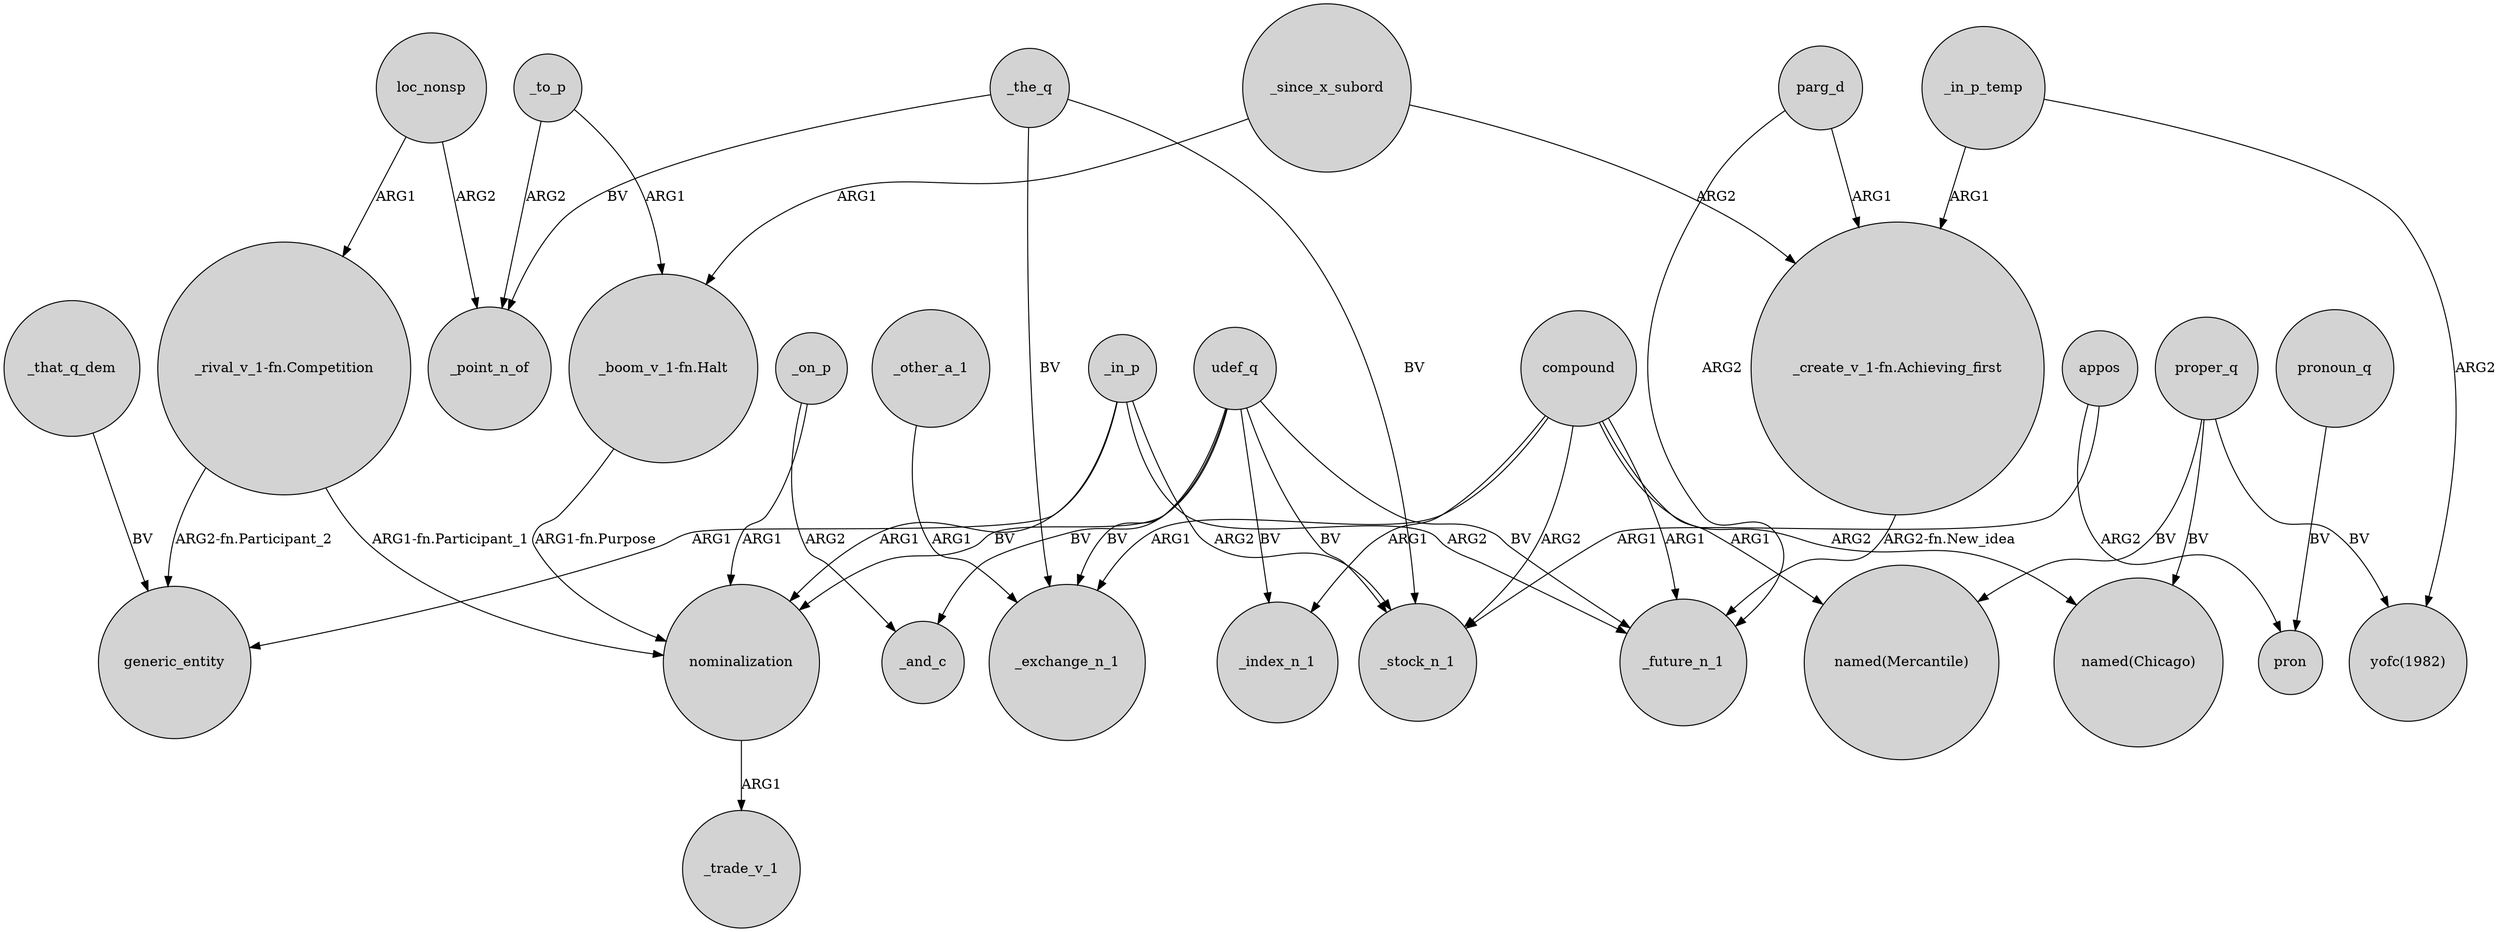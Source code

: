digraph {
	node [shape=circle style=filled]
	_on_p -> nominalization [label=ARG1]
	parg_d -> _future_n_1 [label=ARG2]
	_to_p -> "_boom_v_1-fn.Halt" [label=ARG1]
	_in_p_temp -> "_create_v_1-fn.Achieving_first" [label=ARG1]
	_since_x_subord -> "_create_v_1-fn.Achieving_first" [label=ARG2]
	udef_q -> nominalization [label=BV]
	udef_q -> _exchange_n_1 [label=BV]
	proper_q -> "yofc(1982)" [label=BV]
	_the_q -> _point_n_of [label=BV]
	udef_q -> _index_n_1 [label=BV]
	compound -> _future_n_1 [label=ARG1]
	_in_p_temp -> "yofc(1982)" [label=ARG2]
	udef_q -> _future_n_1 [label=BV]
	udef_q -> _and_c [label=BV]
	_in_p -> generic_entity [label=ARG1]
	compound -> _exchange_n_1 [label=ARG1]
	"_boom_v_1-fn.Halt" -> nominalization [label="ARG1-fn.Purpose"]
	appos -> pron [label=ARG2]
	loc_nonsp -> _point_n_of [label=ARG2]
	pronoun_q -> pron [label=BV]
	_the_q -> _stock_n_1 [label=BV]
	"_rival_v_1-fn.Competition" -> nominalization [label="ARG1-fn.Participant_1"]
	udef_q -> _stock_n_1 [label=BV]
	"_rival_v_1-fn.Competition" -> generic_entity [label="ARG2-fn.Participant_2"]
	_in_p -> _stock_n_1 [label=ARG2]
	_on_p -> _and_c [label=ARG2]
	compound -> _stock_n_1 [label=ARG2]
	compound -> "named(Chicago)" [label=ARG2]
	proper_q -> "named(Chicago)" [label=BV]
	_since_x_subord -> "_boom_v_1-fn.Halt" [label=ARG1]
	compound -> "named(Mercantile)" [label=ARG1]
	compound -> _index_n_1 [label=ARG1]
	parg_d -> "_create_v_1-fn.Achieving_first" [label=ARG1]
	_other_a_1 -> _exchange_n_1 [label=ARG1]
	_in_p -> _future_n_1 [label=ARG2]
	proper_q -> "named(Mercantile)" [label=BV]
	appos -> _stock_n_1 [label=ARG1]
	loc_nonsp -> "_rival_v_1-fn.Competition" [label=ARG1]
	_the_q -> _exchange_n_1 [label=BV]
	_that_q_dem -> generic_entity [label=BV]
	_to_p -> _point_n_of [label=ARG2]
	"_create_v_1-fn.Achieving_first" -> _future_n_1 [label="ARG2-fn.New_idea"]
	nominalization -> _trade_v_1 [label=ARG1]
	_in_p -> nominalization [label=ARG1]
}
